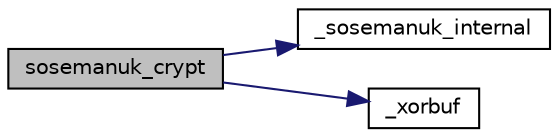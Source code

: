 digraph "sosemanuk_crypt"
{
 // LATEX_PDF_SIZE
  edge [fontname="Helvetica",fontsize="10",labelfontname="Helvetica",labelfontsize="10"];
  node [fontname="Helvetica",fontsize="10",shape=record];
  rankdir="LR";
  Node12 [label="sosemanuk_crypt",height=0.2,width=0.4,color="black", fillcolor="grey75", style="filled", fontcolor="black",tooltip=" "];
  Node12 -> Node13 [color="midnightblue",fontsize="10",style="solid",fontname="Helvetica"];
  Node13 [label="_sosemanuk_internal",height=0.2,width=0.4,color="black", fillcolor="white", style="filled",URL="$sosemanuk_8c.html#a5658cccde993c8eca129036736eb7527",tooltip=" "];
  Node12 -> Node14 [color="midnightblue",fontsize="10",style="solid",fontname="Helvetica"];
  Node14 [label="_xorbuf",height=0.2,width=0.4,color="black", fillcolor="white", style="filled",URL="$sosemanuk_8c.html#ac769bae0f590a35230b80e113aaee135",tooltip=" "];
}
